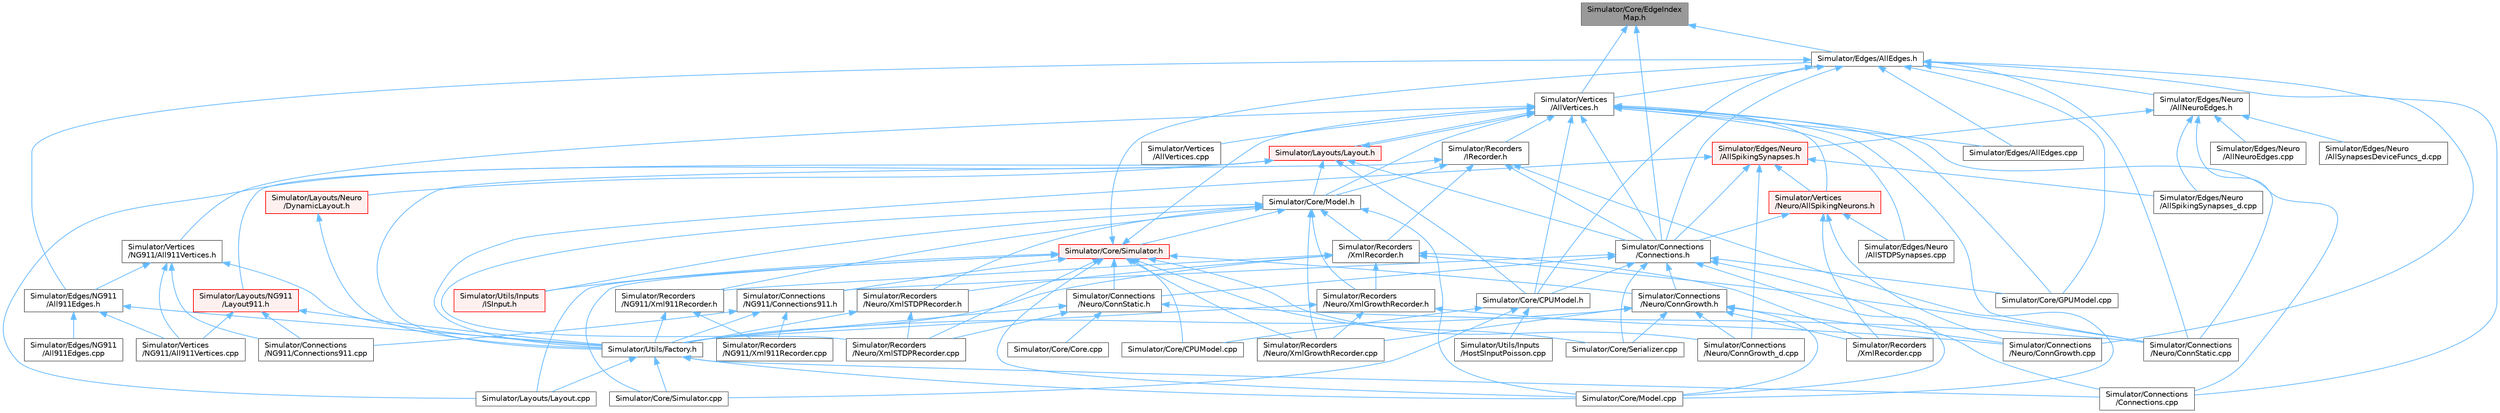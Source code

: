 digraph "Simulator/Core/EdgeIndexMap.h"
{
 // LATEX_PDF_SIZE
  bgcolor="transparent";
  edge [fontname=Helvetica,fontsize=10,labelfontname=Helvetica,labelfontsize=10];
  node [fontname=Helvetica,fontsize=10,shape=box,height=0.2,width=0.4];
  Node1 [id="Node000001",label="Simulator/Core/EdgeIndex\lMap.h",height=0.2,width=0.4,color="gray40", fillcolor="grey60", style="filled", fontcolor="black",tooltip="A structure maintains outgoing and edges list (forward map)."];
  Node1 -> Node2 [id="edge1_Node000001_Node000002",dir="back",color="steelblue1",style="solid",tooltip=" "];
  Node2 [id="Node000002",label="Simulator/Connections\l/Connections.h",height=0.2,width=0.4,color="grey40", fillcolor="white", style="filled",URL="$_connections_8h.html",tooltip="The base class of all connections classes."];
  Node2 -> Node3 [id="edge2_Node000002_Node000003",dir="back",color="steelblue1",style="solid",tooltip=" "];
  Node3 [id="Node000003",label="Simulator/Connections\l/Connections.cpp",height=0.2,width=0.4,color="grey40", fillcolor="white", style="filled",URL="$_connections_8cpp.html",tooltip="Methods for creating and updating connections."];
  Node2 -> Node4 [id="edge3_Node000002_Node000004",dir="back",color="steelblue1",style="solid",tooltip=" "];
  Node4 [id="Node000004",label="Simulator/Connections\l/NG911/Connections911.h",height=0.2,width=0.4,color="grey40", fillcolor="white", style="filled",URL="$_connections911_8h.html",tooltip="The model of the static network."];
  Node4 -> Node5 [id="edge4_Node000004_Node000005",dir="back",color="steelblue1",style="solid",tooltip=" "];
  Node5 [id="Node000005",label="Simulator/Connections\l/NG911/Connections911.cpp",height=0.2,width=0.4,color="grey40", fillcolor="white", style="filled",URL="$_connections911_8cpp.html",tooltip="The model of the static network."];
  Node4 -> Node6 [id="edge5_Node000004_Node000006",dir="back",color="steelblue1",style="solid",tooltip=" "];
  Node6 [id="Node000006",label="Simulator/Recorders\l/NG911/Xml911Recorder.cpp",height=0.2,width=0.4,color="grey40", fillcolor="white", style="filled",URL="$_xml911_recorder_8cpp.html",tooltip="Header file for Xml911Recorder.h."];
  Node4 -> Node7 [id="edge6_Node000004_Node000007",dir="back",color="steelblue1",style="solid",tooltip=" "];
  Node7 [id="Node000007",label="Simulator/Utils/Factory.h",height=0.2,width=0.4,color="grey40", fillcolor="white", style="filled",URL="$_factory_8h.html",tooltip="A factory template for creating factory class for any subsystem that requires a factory to create a (..."];
  Node7 -> Node3 [id="edge7_Node000007_Node000003",dir="back",color="steelblue1",style="solid",tooltip=" "];
  Node7 -> Node8 [id="edge8_Node000007_Node000008",dir="back",color="steelblue1",style="solid",tooltip=" "];
  Node8 [id="Node000008",label="Simulator/Core/Model.cpp",height=0.2,width=0.4,color="grey40", fillcolor="white", style="filled",URL="$_model_8cpp.html",tooltip="Implementation of Model for the graph-based networks."];
  Node7 -> Node9 [id="edge9_Node000007_Node000009",dir="back",color="steelblue1",style="solid",tooltip=" "];
  Node9 [id="Node000009",label="Simulator/Core/Simulator.cpp",height=0.2,width=0.4,color="grey40", fillcolor="white", style="filled",URL="$_simulator_8cpp.html",tooltip="Platform independent base class for the Brain Grid simulator. Simulator is a singleton class (a class..."];
  Node7 -> Node10 [id="edge10_Node000007_Node000010",dir="back",color="steelblue1",style="solid",tooltip=" "];
  Node10 [id="Node000010",label="Simulator/Layouts/Layout.cpp",height=0.2,width=0.4,color="grey40", fillcolor="white", style="filled",URL="$_layout_8cpp.html",tooltip="The Layout class defines the layout of neurons in neural networks."];
  Node2 -> Node11 [id="edge11_Node000002_Node000011",dir="back",color="steelblue1",style="solid",tooltip=" "];
  Node11 [id="Node000011",label="Simulator/Connections\l/Neuro/ConnGrowth.h",height=0.2,width=0.4,color="grey40", fillcolor="white", style="filled",URL="$_conn_growth_8h.html",tooltip="The model of the activity-dependent neurite outgrowth."];
  Node11 -> Node12 [id="edge12_Node000011_Node000012",dir="back",color="steelblue1",style="solid",tooltip=" "];
  Node12 [id="Node000012",label="Simulator/Connections\l/Neuro/ConnGrowth.cpp",height=0.2,width=0.4,color="grey40", fillcolor="white", style="filled",URL="$_conn_growth_8cpp.html",tooltip="The model of the activity-dependent neurite outgrowth."];
  Node11 -> Node13 [id="edge13_Node000011_Node000013",dir="back",color="steelblue1",style="solid",tooltip=" "];
  Node13 [id="Node000013",label="Simulator/Connections\l/Neuro/ConnGrowth_d.cpp",height=0.2,width=0.4,color="grey40", fillcolor="white", style="filled",URL="$_conn_growth__d_8cpp.html",tooltip="Update the weights of the Synapses in the simulation."];
  Node11 -> Node8 [id="edge14_Node000011_Node000008",dir="back",color="steelblue1",style="solid",tooltip=" "];
  Node11 -> Node14 [id="edge15_Node000011_Node000014",dir="back",color="steelblue1",style="solid",tooltip=" "];
  Node14 [id="Node000014",label="Simulator/Core/Serializer.cpp",height=0.2,width=0.4,color="grey40", fillcolor="white", style="filled",URL="$_serializer_8cpp.html",tooltip="Handles implementation details of serialization and deserialization of synapses."];
  Node11 -> Node15 [id="edge16_Node000011_Node000015",dir="back",color="steelblue1",style="solid",tooltip=" "];
  Node15 [id="Node000015",label="Simulator/Recorders\l/Neuro/XmlGrowthRecorder.cpp",height=0.2,width=0.4,color="grey40", fillcolor="white", style="filled",URL="$_xml_growth_recorder_8cpp.html",tooltip="An implementation for recording spikes history in an XML file for growth simulations."];
  Node11 -> Node16 [id="edge17_Node000011_Node000016",dir="back",color="steelblue1",style="solid",tooltip=" "];
  Node16 [id="Node000016",label="Simulator/Recorders\l/XmlRecorder.cpp",height=0.2,width=0.4,color="grey40", fillcolor="white", style="filled",URL="$_xml_recorder_8cpp.html",tooltip="An implementation for recording spikes history on xml file."];
  Node11 -> Node7 [id="edge18_Node000011_Node000007",dir="back",color="steelblue1",style="solid",tooltip=" "];
  Node2 -> Node17 [id="edge19_Node000002_Node000017",dir="back",color="steelblue1",style="solid",tooltip=" "];
  Node17 [id="Node000017",label="Simulator/Connections\l/Neuro/ConnStatic.h",height=0.2,width=0.4,color="grey40", fillcolor="white", style="filled",URL="$_conn_static_8h.html",tooltip="The model of the small world network."];
  Node17 -> Node18 [id="edge20_Node000017_Node000018",dir="back",color="steelblue1",style="solid",tooltip=" "];
  Node18 [id="Node000018",label="Simulator/Connections\l/Neuro/ConnStatic.cpp",height=0.2,width=0.4,color="grey40", fillcolor="white", style="filled",URL="$_conn_static_8cpp.html",tooltip="The model of the small world network."];
  Node17 -> Node19 [id="edge21_Node000017_Node000019",dir="back",color="steelblue1",style="solid",tooltip=" "];
  Node19 [id="Node000019",label="Simulator/Core/Core.cpp",height=0.2,width=0.4,color="grey40", fillcolor="white", style="filled",URL="$_core_8cpp.html",tooltip="Orchestrates most functionality in the simulation."];
  Node17 -> Node20 [id="edge22_Node000017_Node000020",dir="back",color="steelblue1",style="solid",tooltip=" "];
  Node20 [id="Node000020",label="Simulator/Recorders\l/Neuro/XmlSTDPRecorder.cpp",height=0.2,width=0.4,color="grey40", fillcolor="white", style="filled",URL="$_xml_s_t_d_p_recorder_8cpp_source.html",tooltip=" "];
  Node17 -> Node7 [id="edge23_Node000017_Node000007",dir="back",color="steelblue1",style="solid",tooltip=" "];
  Node2 -> Node21 [id="edge24_Node000002_Node000021",dir="back",color="steelblue1",style="solid",tooltip=" "];
  Node21 [id="Node000021",label="Simulator/Core/CPUModel.h",height=0.2,width=0.4,color="grey40", fillcolor="white", style="filled",URL="$_c_p_u_model_8h.html",tooltip="Implementation of Model for execution on CPU (single core)."];
  Node21 -> Node22 [id="edge25_Node000021_Node000022",dir="back",color="steelblue1",style="solid",tooltip=" "];
  Node22 [id="Node000022",label="Simulator/Core/CPUModel.cpp",height=0.2,width=0.4,color="grey40", fillcolor="white", style="filled",URL="$_c_p_u_model_8cpp.html",tooltip="Implementation of Model for graph-based networks."];
  Node21 -> Node9 [id="edge26_Node000021_Node000009",dir="back",color="steelblue1",style="solid",tooltip=" "];
  Node21 -> Node23 [id="edge27_Node000021_Node000023",dir="back",color="steelblue1",style="solid",tooltip=" "];
  Node23 [id="Node000023",label="Simulator/Utils/Inputs\l/HostSInputPoisson.cpp",height=0.2,width=0.4,color="grey40", fillcolor="white", style="filled",URL="$_host_s_input_poisson_8cpp.html",tooltip="A class that performs stimulus input (implementation Poisson)."];
  Node2 -> Node24 [id="edge28_Node000002_Node000024",dir="back",color="steelblue1",style="solid",tooltip=" "];
  Node24 [id="Node000024",label="Simulator/Core/GPUModel.cpp",height=0.2,width=0.4,color="grey40", fillcolor="white", style="filled",URL="$_g_p_u_model_8cpp.html",tooltip="Implementation of Model for the spiking neural networks."];
  Node2 -> Node8 [id="edge29_Node000002_Node000008",dir="back",color="steelblue1",style="solid",tooltip=" "];
  Node2 -> Node14 [id="edge30_Node000002_Node000014",dir="back",color="steelblue1",style="solid",tooltip=" "];
  Node1 -> Node25 [id="edge31_Node000001_Node000025",dir="back",color="steelblue1",style="solid",tooltip=" "];
  Node25 [id="Node000025",label="Simulator/Edges/AllEdges.h",height=0.2,width=0.4,color="grey40", fillcolor="white", style="filled",URL="$_all_edges_8h.html",tooltip="An interface and top level implementation for edge classes."];
  Node25 -> Node3 [id="edge32_Node000025_Node000003",dir="back",color="steelblue1",style="solid",tooltip=" "];
  Node25 -> Node2 [id="edge33_Node000025_Node000002",dir="back",color="steelblue1",style="solid",tooltip=" "];
  Node25 -> Node12 [id="edge34_Node000025_Node000012",dir="back",color="steelblue1",style="solid",tooltip=" "];
  Node25 -> Node18 [id="edge35_Node000025_Node000018",dir="back",color="steelblue1",style="solid",tooltip=" "];
  Node25 -> Node21 [id="edge36_Node000025_Node000021",dir="back",color="steelblue1",style="solid",tooltip=" "];
  Node25 -> Node24 [id="edge37_Node000025_Node000024",dir="back",color="steelblue1",style="solid",tooltip=" "];
  Node25 -> Node26 [id="edge38_Node000025_Node000026",dir="back",color="steelblue1",style="solid",tooltip=" "];
  Node26 [id="Node000026",label="Simulator/Edges/AllEdges.cpp",height=0.2,width=0.4,color="grey40", fillcolor="white", style="filled",URL="$_all_edges_8cpp.html",tooltip="A container of all edge data."];
  Node25 -> Node27 [id="edge39_Node000025_Node000027",dir="back",color="steelblue1",style="solid",tooltip=" "];
  Node27 [id="Node000027",label="Simulator/Edges/NG911\l/All911Edges.h",height=0.2,width=0.4,color="grey40", fillcolor="white", style="filled",URL="$_all911_edges_8h.html",tooltip="A container of all 911 edge data."];
  Node27 -> Node28 [id="edge40_Node000027_Node000028",dir="back",color="steelblue1",style="solid",tooltip=" "];
  Node28 [id="Node000028",label="Simulator/Edges/NG911\l/All911Edges.cpp",height=0.2,width=0.4,color="grey40", fillcolor="white", style="filled",URL="$_all911_edges_8cpp.html",tooltip="A container of all 911 edge data."];
  Node27 -> Node7 [id="edge41_Node000027_Node000007",dir="back",color="steelblue1",style="solid",tooltip=" "];
  Node27 -> Node29 [id="edge42_Node000027_Node000029",dir="back",color="steelblue1",style="solid",tooltip=" "];
  Node29 [id="Node000029",label="Simulator/Vertices\l/NG911/All911Vertices.cpp",height=0.2,width=0.4,color="grey40", fillcolor="white", style="filled",URL="$_all911_vertices_8cpp.html",tooltip="A container of all 911 vertex data."];
  Node25 -> Node30 [id="edge43_Node000025_Node000030",dir="back",color="steelblue1",style="solid",tooltip=" "];
  Node30 [id="Node000030",label="Simulator/Edges/Neuro\l/AllNeuroEdges.h",height=0.2,width=0.4,color="grey40", fillcolor="white", style="filled",URL="$_all_neuro_edges_8h.html",tooltip="A container of all edge data."];
  Node30 -> Node18 [id="edge44_Node000030_Node000018",dir="back",color="steelblue1",style="solid",tooltip=" "];
  Node30 -> Node31 [id="edge45_Node000030_Node000031",dir="back",color="steelblue1",style="solid",tooltip=" "];
  Node31 [id="Node000031",label="Simulator/Edges/Neuro\l/AllNeuroEdges.cpp",height=0.2,width=0.4,color="grey40", fillcolor="white", style="filled",URL="$_all_neuro_edges_8cpp.html",tooltip=" "];
  Node30 -> Node32 [id="edge46_Node000030_Node000032",dir="back",color="steelblue1",style="solid",tooltip=" "];
  Node32 [id="Node000032",label="Simulator/Edges/Neuro\l/AllSpikingSynapses.h",height=0.2,width=0.4,color="red", fillcolor="#FFF0F0", style="filled",URL="$_all_spiking_synapses_8h.html",tooltip="A container of all spiking synapse data."];
  Node32 -> Node2 [id="edge47_Node000032_Node000002",dir="back",color="steelblue1",style="solid",tooltip=" "];
  Node32 -> Node13 [id="edge48_Node000032_Node000013",dir="back",color="steelblue1",style="solid",tooltip=" "];
  Node32 -> Node42 [id="edge49_Node000032_Node000042",dir="back",color="steelblue1",style="solid",tooltip=" "];
  Node42 [id="Node000042",label="Simulator/Edges/Neuro\l/AllSpikingSynapses_d.cpp",height=0.2,width=0.4,color="grey40", fillcolor="white", style="filled",URL="$_all_spiking_synapses__d_8cpp_source.html",tooltip=" "];
  Node32 -> Node7 [id="edge50_Node000032_Node000007",dir="back",color="steelblue1",style="solid",tooltip=" "];
  Node32 -> Node60 [id="edge51_Node000032_Node000060",dir="back",color="steelblue1",style="solid",tooltip=" "];
  Node60 [id="Node000060",label="Simulator/Vertices\l/Neuro/AllSpikingNeurons.h",height=0.2,width=0.4,color="red", fillcolor="#FFF0F0", style="filled",URL="$_all_spiking_neurons_8h.html",tooltip="A container of all spiking neuron data."];
  Node60 -> Node2 [id="edge52_Node000060_Node000002",dir="back",color="steelblue1",style="solid",tooltip=" "];
  Node60 -> Node12 [id="edge53_Node000060_Node000012",dir="back",color="steelblue1",style="solid",tooltip=" "];
  Node60 -> Node55 [id="edge54_Node000060_Node000055",dir="back",color="steelblue1",style="solid",tooltip=" "];
  Node55 [id="Node000055",label="Simulator/Edges/Neuro\l/AllSTDPSynapses.cpp",height=0.2,width=0.4,color="grey40", fillcolor="white", style="filled",URL="$_all_s_t_d_p_synapses_8cpp.html",tooltip="A container of all STDP synapse data."];
  Node60 -> Node16 [id="edge55_Node000060_Node000016",dir="back",color="steelblue1",style="solid",tooltip=" "];
  Node30 -> Node42 [id="edge56_Node000030_Node000042",dir="back",color="steelblue1",style="solid",tooltip=" "];
  Node30 -> Node43 [id="edge57_Node000030_Node000043",dir="back",color="steelblue1",style="solid",tooltip=" "];
  Node43 [id="Node000043",label="Simulator/Edges/Neuro\l/AllSynapsesDeviceFuncs_d.cpp",height=0.2,width=0.4,color="grey40", fillcolor="white", style="filled",URL="$_all_synapses_device_funcs__d_8cpp.html",tooltip="Device functions for synapse data."];
  Node25 -> Node68 [id="edge58_Node000025_Node000068",dir="back",color="steelblue1",style="solid",tooltip=" "];
  Node68 [id="Node000068",label="Simulator/Vertices\l/AllVertices.h",height=0.2,width=0.4,color="grey40", fillcolor="white", style="filled",URL="$_all_vertices_8h.html",tooltip="A container of the base class of all vertex data."];
  Node68 -> Node3 [id="edge59_Node000068_Node000003",dir="back",color="steelblue1",style="solid",tooltip=" "];
  Node68 -> Node2 [id="edge60_Node000068_Node000002",dir="back",color="steelblue1",style="solid",tooltip=" "];
  Node68 -> Node18 [id="edge61_Node000068_Node000018",dir="back",color="steelblue1",style="solid",tooltip=" "];
  Node68 -> Node21 [id="edge62_Node000068_Node000021",dir="back",color="steelblue1",style="solid",tooltip=" "];
  Node68 -> Node24 [id="edge63_Node000068_Node000024",dir="back",color="steelblue1",style="solid",tooltip=" "];
  Node68 -> Node69 [id="edge64_Node000068_Node000069",dir="back",color="steelblue1",style="solid",tooltip=" "];
  Node69 [id="Node000069",label="Simulator/Core/Model.h",height=0.2,width=0.4,color="grey40", fillcolor="white", style="filled",URL="$_model_8h.html",tooltip="Implementation of Model for graph-based networks."];
  Node69 -> Node8 [id="edge65_Node000069_Node000008",dir="back",color="steelblue1",style="solid",tooltip=" "];
  Node69 -> Node70 [id="edge66_Node000069_Node000070",dir="back",color="steelblue1",style="solid",tooltip=" "];
  Node70 [id="Node000070",label="Simulator/Core/Simulator.h",height=0.2,width=0.4,color="red", fillcolor="#FFF0F0", style="filled",URL="$_simulator_8h.html",tooltip="Platform independent base class for the Brain Grid simulator. Simulator is a singleton class (a class..."];
  Node70 -> Node4 [id="edge67_Node000070_Node000004",dir="back",color="steelblue1",style="solid",tooltip=" "];
  Node70 -> Node11 [id="edge68_Node000070_Node000011",dir="back",color="steelblue1",style="solid",tooltip=" "];
  Node70 -> Node13 [id="edge69_Node000070_Node000013",dir="back",color="steelblue1",style="solid",tooltip=" "];
  Node70 -> Node17 [id="edge70_Node000070_Node000017",dir="back",color="steelblue1",style="solid",tooltip=" "];
  Node70 -> Node22 [id="edge71_Node000070_Node000022",dir="back",color="steelblue1",style="solid",tooltip=" "];
  Node70 -> Node8 [id="edge72_Node000070_Node000008",dir="back",color="steelblue1",style="solid",tooltip=" "];
  Node70 -> Node14 [id="edge73_Node000070_Node000014",dir="back",color="steelblue1",style="solid",tooltip=" "];
  Node70 -> Node9 [id="edge74_Node000070_Node000009",dir="back",color="steelblue1",style="solid",tooltip=" "];
  Node70 -> Node25 [id="edge75_Node000070_Node000025",dir="back",color="steelblue1",style="solid",tooltip=" "];
  Node70 -> Node10 [id="edge76_Node000070_Node000010",dir="back",color="steelblue1",style="solid",tooltip=" "];
  Node70 -> Node15 [id="edge77_Node000070_Node000015",dir="back",color="steelblue1",style="solid",tooltip=" "];
  Node70 -> Node20 [id="edge78_Node000070_Node000020",dir="back",color="steelblue1",style="solid",tooltip=" "];
  Node70 -> Node71 [id="edge79_Node000070_Node000071",dir="back",color="steelblue1",style="solid",tooltip=" "];
  Node71 [id="Node000071",label="Simulator/Utils/Inputs\l/ISInput.h",height=0.2,width=0.4,color="red", fillcolor="#FFF0F0", style="filled",URL="$_i_s_input_8h.html",tooltip="An interface for stimulus input classes."];
  Node70 -> Node68 [id="edge80_Node000070_Node000068",dir="back",color="steelblue1",style="solid",tooltip=" "];
  Node69 -> Node79 [id="edge81_Node000069_Node000079",dir="back",color="steelblue1",style="solid",tooltip=" "];
  Node79 [id="Node000079",label="Simulator/Recorders\l/NG911/Xml911Recorder.h",height=0.2,width=0.4,color="grey40", fillcolor="white", style="filled",URL="$_xml911_recorder_8h.html",tooltip="Header file for Xml911Recorder.h."];
  Node79 -> Node6 [id="edge82_Node000079_Node000006",dir="back",color="steelblue1",style="solid",tooltip=" "];
  Node79 -> Node7 [id="edge83_Node000079_Node000007",dir="back",color="steelblue1",style="solid",tooltip=" "];
  Node69 -> Node15 [id="edge84_Node000069_Node000015",dir="back",color="steelblue1",style="solid",tooltip=" "];
  Node69 -> Node80 [id="edge85_Node000069_Node000080",dir="back",color="steelblue1",style="solid",tooltip=" "];
  Node80 [id="Node000080",label="Simulator/Recorders\l/Neuro/XmlGrowthRecorder.h",height=0.2,width=0.4,color="grey40", fillcolor="white", style="filled",URL="$_xml_growth_recorder_8h.html",tooltip="Header file for XmlGrowthRecorder.h."];
  Node80 -> Node12 [id="edge86_Node000080_Node000012",dir="back",color="steelblue1",style="solid",tooltip=" "];
  Node80 -> Node15 [id="edge87_Node000080_Node000015",dir="back",color="steelblue1",style="solid",tooltip=" "];
  Node80 -> Node7 [id="edge88_Node000080_Node000007",dir="back",color="steelblue1",style="solid",tooltip=" "];
  Node69 -> Node20 [id="edge89_Node000069_Node000020",dir="back",color="steelblue1",style="solid",tooltip=" "];
  Node69 -> Node81 [id="edge90_Node000069_Node000081",dir="back",color="steelblue1",style="solid",tooltip=" "];
  Node81 [id="Node000081",label="Simulator/Recorders\l/Neuro/XmlSTDPRecorder.h",height=0.2,width=0.4,color="grey40", fillcolor="white", style="filled",URL="$_xml_s_t_d_p_recorder_8h.html",tooltip="An implementation for recording spikes history in an XML file for spike timining dependent plasticity..."];
  Node81 -> Node20 [id="edge91_Node000081_Node000020",dir="back",color="steelblue1",style="solid",tooltip=" "];
  Node81 -> Node7 [id="edge92_Node000081_Node000007",dir="back",color="steelblue1",style="solid",tooltip=" "];
  Node69 -> Node82 [id="edge93_Node000069_Node000082",dir="back",color="steelblue1",style="solid",tooltip=" "];
  Node82 [id="Node000082",label="Simulator/Recorders\l/XmlRecorder.h",height=0.2,width=0.4,color="grey40", fillcolor="white", style="filled",URL="$_xml_recorder_8h.html",tooltip="An implementation for recording spikes history on xml file."];
  Node82 -> Node18 [id="edge94_Node000082_Node000018",dir="back",color="steelblue1",style="solid",tooltip=" "];
  Node82 -> Node79 [id="edge95_Node000082_Node000079",dir="back",color="steelblue1",style="solid",tooltip=" "];
  Node82 -> Node80 [id="edge96_Node000082_Node000080",dir="back",color="steelblue1",style="solid",tooltip=" "];
  Node82 -> Node81 [id="edge97_Node000082_Node000081",dir="back",color="steelblue1",style="solid",tooltip=" "];
  Node82 -> Node16 [id="edge98_Node000082_Node000016",dir="back",color="steelblue1",style="solid",tooltip=" "];
  Node82 -> Node7 [id="edge99_Node000082_Node000007",dir="back",color="steelblue1",style="solid",tooltip=" "];
  Node69 -> Node71 [id="edge100_Node000069_Node000071",dir="back",color="steelblue1",style="solid",tooltip=" "];
  Node68 -> Node26 [id="edge101_Node000068_Node000026",dir="back",color="steelblue1",style="solid",tooltip=" "];
  Node68 -> Node55 [id="edge102_Node000068_Node000055",dir="back",color="steelblue1",style="solid",tooltip=" "];
  Node68 -> Node83 [id="edge103_Node000068_Node000083",dir="back",color="steelblue1",style="solid",tooltip=" "];
  Node83 [id="Node000083",label="Simulator/Layouts/Layout.h",height=0.2,width=0.4,color="red", fillcolor="#FFF0F0", style="filled",URL="$_layout_8h.html",tooltip="The Layout class defines the layout of neurons in neural networks."];
  Node83 -> Node2 [id="edge104_Node000083_Node000002",dir="back",color="steelblue1",style="solid",tooltip=" "];
  Node83 -> Node21 [id="edge105_Node000083_Node000021",dir="back",color="steelblue1",style="solid",tooltip=" "];
  Node83 -> Node69 [id="edge106_Node000083_Node000069",dir="back",color="steelblue1",style="solid",tooltip=" "];
  Node83 -> Node10 [id="edge107_Node000083_Node000010",dir="back",color="steelblue1",style="solid",tooltip=" "];
  Node83 -> Node84 [id="edge108_Node000083_Node000084",dir="back",color="steelblue1",style="solid",tooltip=" "];
  Node84 [id="Node000084",label="Simulator/Layouts/NG911\l/Layout911.h",height=0.2,width=0.4,color="red", fillcolor="#FFF0F0", style="filled",URL="$_layout911_8h.html",tooltip="The Layout class defines the layout of vertices in networks."];
  Node84 -> Node5 [id="edge109_Node000084_Node000005",dir="back",color="steelblue1",style="solid",tooltip=" "];
  Node84 -> Node7 [id="edge110_Node000084_Node000007",dir="back",color="steelblue1",style="solid",tooltip=" "];
  Node84 -> Node29 [id="edge111_Node000084_Node000029",dir="back",color="steelblue1",style="solid",tooltip=" "];
  Node83 -> Node86 [id="edge112_Node000083_Node000086",dir="back",color="steelblue1",style="solid",tooltip=" "];
  Node86 [id="Node000086",label="Simulator/Layouts/Neuro\l/DynamicLayout.h",height=0.2,width=0.4,color="red", fillcolor="#FFF0F0", style="filled",URL="$_dynamic_layout_8h.html",tooltip="The DynamicLayout class defines the layout of neurons in neural networks."];
  Node86 -> Node7 [id="edge113_Node000086_Node000007",dir="back",color="steelblue1",style="solid",tooltip=" "];
  Node83 -> Node68 [id="edge114_Node000083_Node000068",dir="back",color="steelblue1",style="solid",tooltip=" "];
  Node68 -> Node90 [id="edge115_Node000068_Node000090",dir="back",color="steelblue1",style="solid",tooltip=" "];
  Node90 [id="Node000090",label="Simulator/Recorders\l/IRecorder.h",height=0.2,width=0.4,color="grey40", fillcolor="white", style="filled",URL="$_i_recorder_8h.html",tooltip="An interface for recording spikes history."];
  Node90 -> Node2 [id="edge116_Node000090_Node000002",dir="back",color="steelblue1",style="solid",tooltip=" "];
  Node90 -> Node8 [id="edge117_Node000090_Node000008",dir="back",color="steelblue1",style="solid",tooltip=" "];
  Node90 -> Node69 [id="edge118_Node000090_Node000069",dir="back",color="steelblue1",style="solid",tooltip=" "];
  Node90 -> Node82 [id="edge119_Node000090_Node000082",dir="back",color="steelblue1",style="solid",tooltip=" "];
  Node90 -> Node7 [id="edge120_Node000090_Node000007",dir="back",color="steelblue1",style="solid",tooltip=" "];
  Node68 -> Node91 [id="edge121_Node000068_Node000091",dir="back",color="steelblue1",style="solid",tooltip=" "];
  Node91 [id="Node000091",label="Simulator/Vertices\l/AllVertices.cpp",height=0.2,width=0.4,color="grey40", fillcolor="white", style="filled",URL="$_all_vertices_8cpp.html",tooltip="A container of the base class of all vertex data."];
  Node68 -> Node92 [id="edge122_Node000068_Node000092",dir="back",color="steelblue1",style="solid",tooltip=" "];
  Node92 [id="Node000092",label="Simulator/Vertices\l/NG911/All911Vertices.h",height=0.2,width=0.4,color="grey40", fillcolor="white", style="filled",URL="$_all911_vertices_8h.html",tooltip="A container of all 911 vertex data."];
  Node92 -> Node5 [id="edge123_Node000092_Node000005",dir="back",color="steelblue1",style="solid",tooltip=" "];
  Node92 -> Node27 [id="edge124_Node000092_Node000027",dir="back",color="steelblue1",style="solid",tooltip=" "];
  Node92 -> Node7 [id="edge125_Node000092_Node000007",dir="back",color="steelblue1",style="solid",tooltip=" "];
  Node92 -> Node29 [id="edge126_Node000092_Node000029",dir="back",color="steelblue1",style="solid",tooltip=" "];
  Node68 -> Node60 [id="edge127_Node000068_Node000060",dir="back",color="steelblue1",style="solid",tooltip=" "];
  Node1 -> Node68 [id="edge128_Node000001_Node000068",dir="back",color="steelblue1",style="solid",tooltip=" "];
}
